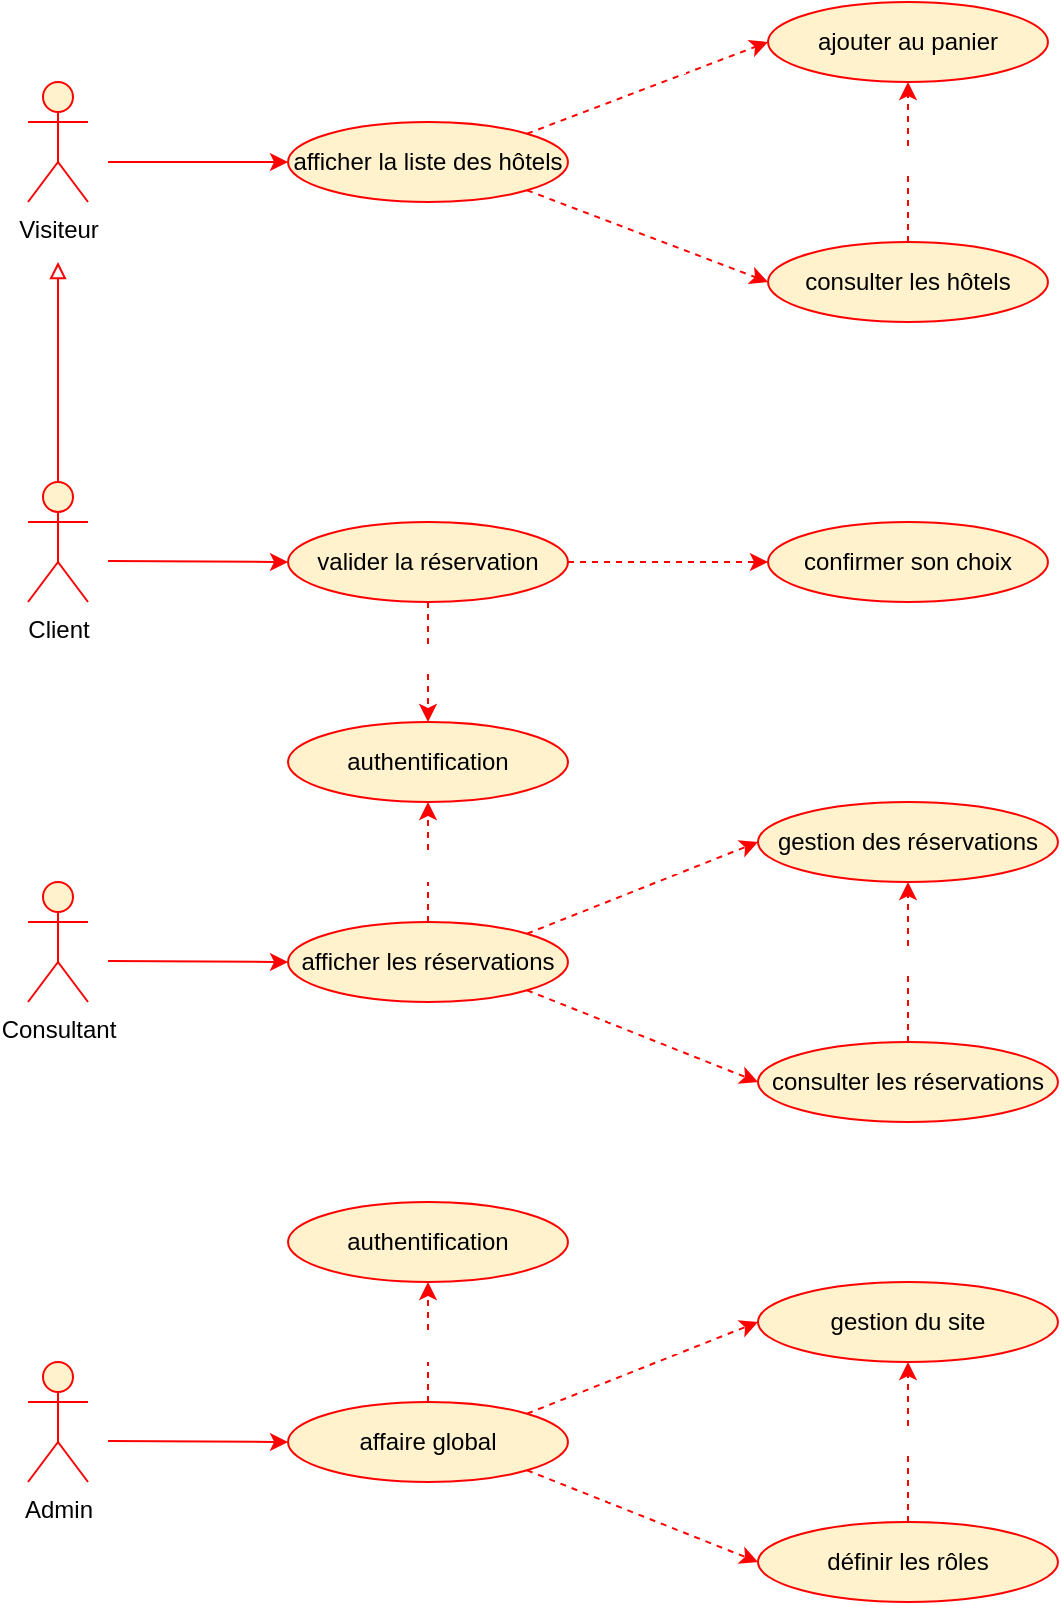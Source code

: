 <mxfile>
    <diagram id="TioMUO9g5R-BM-FSyUMI" name="Page-1">
        <mxGraphModel dx="768" dy="451" grid="1" gridSize="10" guides="1" tooltips="1" connect="1" arrows="1" fold="1" page="1" pageScale="1" pageWidth="850" pageHeight="1100" math="0" shadow="0">
            <root>
                <mxCell id="0"/>
                <mxCell id="1" parent="0"/>
                <mxCell id="35" value="" style="edgeStyle=none;html=1;strokeColor=#FF0000;fontSize=11;fontColor=#FFFFFF;endArrow=classic;endFill=1;entryX=0;entryY=0.5;entryDx=0;entryDy=0;" parent="1" target="23" edge="1">
                    <mxGeometry relative="1" as="geometry">
                        <mxPoint x="80" y="100" as="sourcePoint"/>
                        <mxPoint x="150" y="110" as="targetPoint"/>
                    </mxGeometry>
                </mxCell>
                <mxCell id="2" value="Visiteur" style="shape=umlActor;verticalLabelPosition=bottom;verticalAlign=top;html=1;outlineConnect=0;fillColor=#fff2cc;strokeColor=#FF0000;" parent="1" vertex="1">
                    <mxGeometry x="40" y="60" width="30" height="60" as="geometry"/>
                </mxCell>
                <mxCell id="8" value="Consultant" style="shape=umlActor;verticalLabelPosition=bottom;verticalAlign=top;html=1;outlineConnect=0;fillColor=#fff2cc;strokeColor=#FF0000;" parent="1" vertex="1">
                    <mxGeometry x="40" y="460" width="30" height="60" as="geometry"/>
                </mxCell>
                <mxCell id="28" style="edgeStyle=none;html=1;strokeColor=#FF0000;fontSize=11;fontColor=#FFFFFF;endArrow=block;endFill=0;" parent="1" source="9" edge="1">
                    <mxGeometry relative="1" as="geometry">
                        <mxPoint x="55" y="150" as="targetPoint"/>
                    </mxGeometry>
                </mxCell>
                <mxCell id="9" value="Client" style="shape=umlActor;verticalLabelPosition=bottom;verticalAlign=top;html=1;outlineConnect=0;fillColor=#fff2cc;strokeColor=#FF0000;strokeWidth=1;" parent="1" vertex="1">
                    <mxGeometry x="40" y="260" width="30" height="60" as="geometry"/>
                </mxCell>
                <mxCell id="10" value="Admin" style="shape=umlActor;verticalLabelPosition=bottom;verticalAlign=top;html=1;outlineConnect=0;fillColor=#fff2cc;strokeColor=#FF0000;" parent="1" vertex="1">
                    <mxGeometry x="40" y="700" width="30" height="60" as="geometry"/>
                </mxCell>
                <mxCell id="20" value="consulter les hôtels" style="ellipse;whiteSpace=wrap;html=1;strokeColor=#FF0000;fillColor=#fff2cc;fontColor=#000000;" parent="1" vertex="1">
                    <mxGeometry x="410" y="140" width="140" height="40" as="geometry"/>
                </mxCell>
                <mxCell id="22" value="ajouter au panier" style="ellipse;whiteSpace=wrap;html=1;strokeColor=#FF0000;fillColor=#fff2cc;fontColor=#000000;" parent="1" vertex="1">
                    <mxGeometry x="410" y="20" width="140" height="40" as="geometry"/>
                </mxCell>
                <mxCell id="23" value="afficher la liste des hôtels" style="ellipse;whiteSpace=wrap;html=1;strokeColor=#FF0000;fillColor=#fff2cc;fontColor=#000000;" parent="1" vertex="1">
                    <mxGeometry x="170" y="80" width="140" height="40" as="geometry"/>
                </mxCell>
                <mxCell id="24" value="valider la réservation" style="ellipse;whiteSpace=wrap;html=1;strokeColor=#FF0000;fillColor=#fff2cc;fontColor=#000000;" parent="1" vertex="1">
                    <mxGeometry x="170" y="280" width="140" height="40" as="geometry"/>
                </mxCell>
                <mxCell id="25" value="&lt;span style=&quot;color: rgb(255, 255, 255);&quot;&gt;extend&lt;/span&gt;" style="edgeStyle=none;html=1;fontSize=11;fontColor=#000000;dashed=1;strokeColor=#FF0000;entryX=0;entryY=0.5;entryDx=0;entryDy=0;exitX=1;exitY=0;exitDx=0;exitDy=0;" parent="1" source="23" target="22" edge="1">
                    <mxGeometry x="0.1" y="12" relative="1" as="geometry">
                        <mxPoint x="290" y="90" as="sourcePoint"/>
                        <mxPoint x="340" y="90" as="targetPoint"/>
                        <Array as="points"/>
                        <mxPoint as="offset"/>
                    </mxGeometry>
                </mxCell>
                <mxCell id="27" value="&lt;span style=&quot;color: rgb(255, 255, 255);&quot;&gt;extend&lt;/span&gt;" style="edgeStyle=none;html=1;fontSize=11;fontColor=#000000;dashed=1;strokeColor=#FF0000;entryX=0;entryY=0.5;entryDx=0;entryDy=0;exitX=1;exitY=1;exitDx=0;exitDy=0;" parent="1" source="23" target="20" edge="1">
                    <mxGeometry x="-0.095" y="13" relative="1" as="geometry">
                        <mxPoint x="279.375" y="112.913" as="sourcePoint"/>
                        <mxPoint x="360" y="87.09" as="targetPoint"/>
                        <Array as="points"/>
                        <mxPoint as="offset"/>
                    </mxGeometry>
                </mxCell>
                <mxCell id="30" value="confirmer son choix" style="ellipse;whiteSpace=wrap;html=1;strokeColor=#FF0000;fillColor=#fff2cc;fontColor=#000000;" parent="1" vertex="1">
                    <mxGeometry x="410" y="280" width="140" height="40" as="geometry"/>
                </mxCell>
                <mxCell id="31" value="afficher les réservations" style="ellipse;whiteSpace=wrap;html=1;strokeColor=#FF0000;fillColor=#fff2cc;fontColor=#000000;" parent="1" vertex="1">
                    <mxGeometry x="170" y="480" width="140" height="40" as="geometry"/>
                </mxCell>
                <mxCell id="33" value="&lt;span style=&quot;color: rgb(255, 255, 255);&quot;&gt;extend&lt;/span&gt;" style="edgeStyle=none;html=1;fontSize=11;fontColor=#000000;dashed=1;strokeColor=#FF0000;entryX=0.5;entryY=1;entryDx=0;entryDy=0;exitX=0.5;exitY=0;exitDx=0;exitDy=0;" parent="1" source="20" target="22" edge="1">
                    <mxGeometry y="10" relative="1" as="geometry">
                        <mxPoint x="424.995" y="120.003" as="sourcePoint"/>
                        <mxPoint x="505.62" y="147.09" as="targetPoint"/>
                        <Array as="points"/>
                        <mxPoint as="offset"/>
                    </mxGeometry>
                </mxCell>
                <mxCell id="34" value="&lt;span style=&quot;color: rgb(255, 255, 255);&quot;&gt;include&lt;/span&gt;" style="edgeStyle=none;html=1;fontSize=11;fontColor=#000000;dashed=1;strokeColor=#FF0000;entryX=0.5;entryY=0;entryDx=0;entryDy=0;" parent="1" target="41" edge="1">
                    <mxGeometry x="-0.095" y="13" relative="1" as="geometry">
                        <mxPoint x="240" y="320" as="sourcePoint"/>
                        <mxPoint x="440" y="299.66" as="targetPoint"/>
                        <Array as="points"/>
                        <mxPoint as="offset"/>
                    </mxGeometry>
                </mxCell>
                <mxCell id="36" value="&lt;span style=&quot;color: rgb(255, 255, 255);&quot;&gt;include&lt;/span&gt;" style="edgeStyle=none;html=1;fontSize=11;fontColor=#000000;dashed=1;strokeColor=#FF0000;entryX=0;entryY=0.5;entryDx=0;entryDy=0;" parent="1" target="30" edge="1">
                    <mxGeometry x="-0.095" y="13" relative="1" as="geometry">
                        <mxPoint x="310" y="300" as="sourcePoint"/>
                        <mxPoint x="440.62" y="347.09" as="targetPoint"/>
                        <Array as="points"/>
                        <mxPoint as="offset"/>
                    </mxGeometry>
                </mxCell>
                <mxCell id="37" value="" style="edgeStyle=none;html=1;strokeColor=#FF0000;fontSize=11;fontColor=#FFFFFF;endArrow=classic;endFill=1;entryX=0;entryY=0.5;entryDx=0;entryDy=0;" parent="1" target="24" edge="1">
                    <mxGeometry relative="1" as="geometry">
                        <mxPoint x="80" y="299.5" as="sourcePoint"/>
                        <mxPoint x="140" y="300" as="targetPoint"/>
                    </mxGeometry>
                </mxCell>
                <mxCell id="38" value="" style="edgeStyle=none;html=1;strokeColor=#FF0000;fontSize=11;fontColor=#FFFFFF;endArrow=classic;endFill=1;entryX=0;entryY=0.5;entryDx=0;entryDy=0;" parent="1" target="31" edge="1">
                    <mxGeometry relative="1" as="geometry">
                        <mxPoint x="80" y="499.5" as="sourcePoint"/>
                        <mxPoint x="160" y="499.5" as="targetPoint"/>
                    </mxGeometry>
                </mxCell>
                <mxCell id="40" value="" style="edgeStyle=none;html=1;strokeColor=#FF0000;fontSize=11;fontColor=#FFFFFF;endArrow=classic;endFill=1;entryX=0;entryY=0.5;entryDx=0;entryDy=0;" parent="1" target="48" edge="1">
                    <mxGeometry relative="1" as="geometry">
                        <mxPoint x="80" y="739.5" as="sourcePoint"/>
                        <mxPoint x="170" y="740" as="targetPoint"/>
                    </mxGeometry>
                </mxCell>
                <mxCell id="41" value="authentification" style="ellipse;whiteSpace=wrap;html=1;strokeColor=#FF0000;fillColor=#fff2cc;fontColor=#000000;" parent="1" vertex="1">
                    <mxGeometry x="170" y="380" width="140" height="40" as="geometry"/>
                </mxCell>
                <mxCell id="42" value="&lt;span style=&quot;color: rgb(255, 255, 255);&quot;&gt;include&lt;/span&gt;" style="edgeStyle=none;html=1;fontSize=11;fontColor=#000000;dashed=1;strokeColor=#FF0000;exitX=0.5;exitY=0;exitDx=0;exitDy=0;entryX=0.5;entryY=1;entryDx=0;entryDy=0;" parent="1" target="41" edge="1">
                    <mxGeometry x="-0.095" y="13" relative="1" as="geometry">
                        <mxPoint x="240" y="480" as="sourcePoint"/>
                        <mxPoint x="450" y="499.66" as="targetPoint"/>
                        <Array as="points"/>
                        <mxPoint as="offset"/>
                    </mxGeometry>
                </mxCell>
                <mxCell id="43" value="consulter les réservations" style="ellipse;whiteSpace=wrap;html=1;strokeColor=#FF0000;fillColor=#fff2cc;fontColor=#000000;" parent="1" vertex="1">
                    <mxGeometry x="405" y="540" width="150" height="40" as="geometry"/>
                </mxCell>
                <mxCell id="44" value="gestion des réservations" style="ellipse;whiteSpace=wrap;html=1;strokeColor=#FF0000;fillColor=#fff2cc;fontColor=#000000;" parent="1" vertex="1">
                    <mxGeometry x="405" y="420" width="150" height="40" as="geometry"/>
                </mxCell>
                <mxCell id="45" value="&lt;span style=&quot;color: rgb(255, 255, 255);&quot;&gt;extend&lt;/span&gt;" style="edgeStyle=none;html=1;fontSize=11;fontColor=#000000;dashed=1;strokeColor=#FF0000;entryX=0;entryY=0.5;entryDx=0;entryDy=0;exitX=1;exitY=0;exitDx=0;exitDy=0;" parent="1" source="31" target="44" edge="1">
                    <mxGeometry x="0.1" y="12" relative="1" as="geometry">
                        <mxPoint x="289.497" y="485.858" as="sourcePoint"/>
                        <mxPoint x="340" y="490" as="targetPoint"/>
                        <Array as="points"/>
                        <mxPoint as="offset"/>
                    </mxGeometry>
                </mxCell>
                <mxCell id="46" value="&lt;span style=&quot;color: rgb(255, 255, 255);&quot;&gt;extend&lt;/span&gt;" style="edgeStyle=none;html=1;fontSize=11;fontColor=#000000;dashed=1;strokeColor=#FF0000;entryX=0;entryY=0.5;entryDx=0;entryDy=0;exitX=1;exitY=1;exitDx=0;exitDy=0;" parent="1" source="31" target="43" edge="1">
                    <mxGeometry x="-0.095" y="13" relative="1" as="geometry">
                        <mxPoint x="289.497" y="514.142" as="sourcePoint"/>
                        <mxPoint x="360" y="487.09" as="targetPoint"/>
                        <Array as="points"/>
                        <mxPoint as="offset"/>
                    </mxGeometry>
                </mxCell>
                <mxCell id="47" value="&lt;span style=&quot;color: rgb(255, 255, 255);&quot;&gt;extend&lt;/span&gt;" style="edgeStyle=none;html=1;fontSize=11;fontColor=#000000;dashed=1;strokeColor=#FF0000;entryX=0.5;entryY=1;entryDx=0;entryDy=0;exitX=0.5;exitY=0;exitDx=0;exitDy=0;" parent="1" source="43" target="44" edge="1">
                    <mxGeometry y="10" relative="1" as="geometry">
                        <mxPoint x="424.995" y="520.003" as="sourcePoint"/>
                        <mxPoint x="505.62" y="547.09" as="targetPoint"/>
                        <Array as="points"/>
                        <mxPoint as="offset"/>
                    </mxGeometry>
                </mxCell>
                <mxCell id="48" value="affaire global" style="ellipse;whiteSpace=wrap;html=1;strokeColor=#FF0000;fillColor=#fff2cc;fontColor=#000000;" parent="1" vertex="1">
                    <mxGeometry x="170" y="720" width="140" height="40" as="geometry"/>
                </mxCell>
                <mxCell id="49" value="authentification" style="ellipse;whiteSpace=wrap;html=1;strokeColor=#FF0000;fillColor=#fff2cc;fontColor=#000000;" parent="1" vertex="1">
                    <mxGeometry x="170" y="620" width="140" height="40" as="geometry"/>
                </mxCell>
                <mxCell id="50" value="&lt;span style=&quot;color: rgb(255, 255, 255);&quot;&gt;include&lt;/span&gt;" style="edgeStyle=none;html=1;fontSize=11;fontColor=#000000;dashed=1;strokeColor=#FF0000;exitX=0.5;exitY=0;exitDx=0;exitDy=0;entryX=0.5;entryY=1;entryDx=0;entryDy=0;" parent="1" target="49" edge="1">
                    <mxGeometry x="-0.095" y="13" relative="1" as="geometry">
                        <mxPoint x="240" y="720" as="sourcePoint"/>
                        <mxPoint x="450" y="739.66" as="targetPoint"/>
                        <Array as="points"/>
                        <mxPoint as="offset"/>
                    </mxGeometry>
                </mxCell>
                <mxCell id="51" value="définir les rôles" style="ellipse;whiteSpace=wrap;html=1;strokeColor=#FF0000;fillColor=#fff2cc;fontColor=#000000;" parent="1" vertex="1">
                    <mxGeometry x="405" y="780" width="150" height="40" as="geometry"/>
                </mxCell>
                <mxCell id="52" value="gestion du site" style="ellipse;whiteSpace=wrap;html=1;strokeColor=#FF0000;fillColor=#fff2cc;fontColor=#000000;" parent="1" vertex="1">
                    <mxGeometry x="405" y="660" width="150" height="40" as="geometry"/>
                </mxCell>
                <mxCell id="53" value="&lt;span style=&quot;color: rgb(255, 255, 255);&quot;&gt;extend&lt;/span&gt;" style="edgeStyle=none;html=1;fontSize=11;fontColor=#000000;dashed=1;strokeColor=#FF0000;entryX=0;entryY=0.5;entryDx=0;entryDy=0;exitX=1;exitY=0;exitDx=0;exitDy=0;" parent="1" source="48" target="52" edge="1">
                    <mxGeometry x="0.1" y="12" relative="1" as="geometry">
                        <mxPoint x="289.497" y="725.858" as="sourcePoint"/>
                        <mxPoint x="340" y="730" as="targetPoint"/>
                        <Array as="points"/>
                        <mxPoint as="offset"/>
                    </mxGeometry>
                </mxCell>
                <mxCell id="54" value="&lt;span style=&quot;color: rgb(255, 255, 255);&quot;&gt;extend&lt;/span&gt;" style="edgeStyle=none;html=1;fontSize=11;fontColor=#000000;dashed=1;strokeColor=#FF0000;entryX=0;entryY=0.5;entryDx=0;entryDy=0;exitX=1;exitY=1;exitDx=0;exitDy=0;" parent="1" source="48" target="51" edge="1">
                    <mxGeometry x="-0.095" y="13" relative="1" as="geometry">
                        <mxPoint x="289.497" y="754.142" as="sourcePoint"/>
                        <mxPoint x="360" y="727.09" as="targetPoint"/>
                        <Array as="points"/>
                        <mxPoint as="offset"/>
                    </mxGeometry>
                </mxCell>
                <mxCell id="55" value="&lt;span style=&quot;color: rgb(255, 255, 255);&quot;&gt;extend&lt;/span&gt;" style="edgeStyle=none;html=1;fontSize=11;fontColor=#000000;dashed=1;strokeColor=#FF0000;entryX=0.5;entryY=1;entryDx=0;entryDy=0;exitX=0.5;exitY=0;exitDx=0;exitDy=0;" parent="1" source="51" target="52" edge="1">
                    <mxGeometry y="10" relative="1" as="geometry">
                        <mxPoint x="424.995" y="760.003" as="sourcePoint"/>
                        <mxPoint x="505.62" y="787.09" as="targetPoint"/>
                        <Array as="points"/>
                        <mxPoint as="offset"/>
                    </mxGeometry>
                </mxCell>
            </root>
        </mxGraphModel>
    </diagram>
</mxfile>